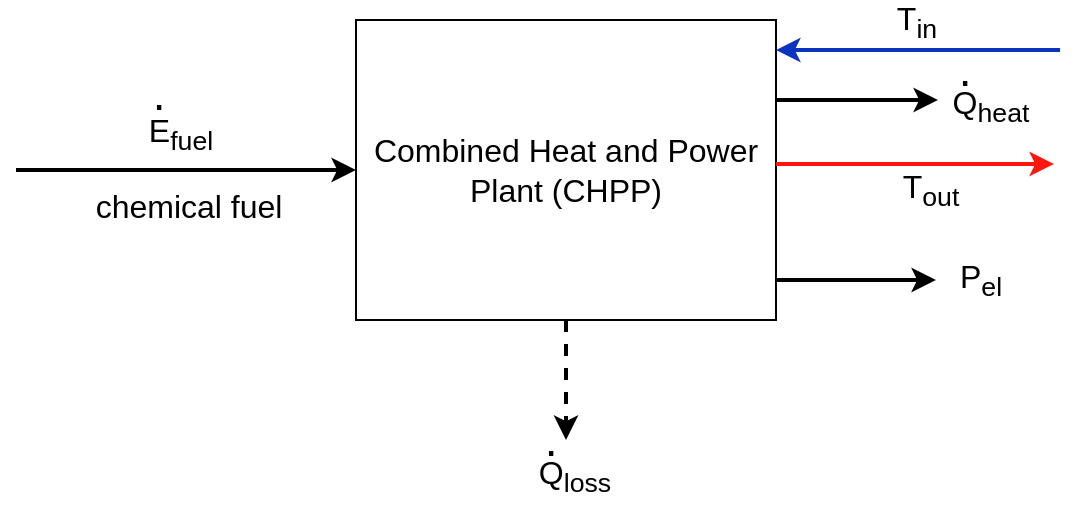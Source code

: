 <mxfile version="21.3.7" type="device">
  <diagram id="kJes-hOu5LFb9hqr-LKq" name="Seite-1">
    <mxGraphModel dx="819" dy="564" grid="0" gridSize="10" guides="1" tooltips="1" connect="1" arrows="1" fold="1" page="1" pageScale="1" pageWidth="827" pageHeight="1169" math="0" shadow="0">
      <root>
        <mxCell id="0" />
        <mxCell id="1" parent="0" />
        <mxCell id="wZrfAmfpHfwwoAlyTFxW-4" value="" style="endArrow=classic;html=1;rounded=0;fontSize=16;entryX=0;entryY=0.5;entryDx=0;entryDy=0;strokeWidth=2;" parent="1" target="wZrfAmfpHfwwoAlyTFxW-1" edge="1">
          <mxGeometry width="50" height="50" relative="1" as="geometry">
            <mxPoint x="150" y="185" as="sourcePoint" />
            <mxPoint x="260" y="200" as="targetPoint" />
          </mxGeometry>
        </mxCell>
        <mxCell id="wZrfAmfpHfwwoAlyTFxW-5" value="chemical fuel" style="text;html=1;align=center;verticalAlign=middle;resizable=0;points=[];autosize=1;strokeColor=none;fillColor=none;fontSize=16;" parent="1" vertex="1">
          <mxGeometry x="180" y="187" width="111" height="31" as="geometry" />
        </mxCell>
        <mxCell id="wZrfAmfpHfwwoAlyTFxW-6" value="&lt;font style=&quot;font-size: 16px;&quot;&gt;E&lt;sub style=&quot;&quot;&gt;fuel&lt;/sub&gt;&lt;/font&gt;" style="text;html=1;align=center;verticalAlign=middle;resizable=0;points=[];autosize=1;strokeColor=none;fillColor=none;fontSize=16;" parent="1" vertex="1">
          <mxGeometry x="202" y="147" width="60" height="40" as="geometry" />
        </mxCell>
        <mxCell id="wZrfAmfpHfwwoAlyTFxW-7" value="." style="text;html=1;align=center;verticalAlign=middle;resizable=0;points=[];autosize=1;strokeColor=none;fillColor=none;fontSize=23;" parent="1" vertex="1">
          <mxGeometry x="206" y="127" width="30" height="40" as="geometry" />
        </mxCell>
        <mxCell id="wZrfAmfpHfwwoAlyTFxW-8" value="" style="endArrow=classic;html=1;rounded=0;fontSize=16;strokeWidth=2;" parent="1" edge="1">
          <mxGeometry width="50" height="50" relative="1" as="geometry">
            <mxPoint x="530" y="150" as="sourcePoint" />
            <mxPoint x="611" y="150" as="targetPoint" />
          </mxGeometry>
        </mxCell>
        <mxCell id="wZrfAmfpHfwwoAlyTFxW-9" value="" style="endArrow=classic;html=1;rounded=0;fontSize=16;strokeWidth=2;" parent="1" edge="1">
          <mxGeometry width="50" height="50" relative="1" as="geometry">
            <mxPoint x="520" y="240" as="sourcePoint" />
            <mxPoint x="610" y="240" as="targetPoint" />
          </mxGeometry>
        </mxCell>
        <mxCell id="wZrfAmfpHfwwoAlyTFxW-10" value="" style="endArrow=classic;html=1;rounded=0;fontSize=16;strokeWidth=2;dashed=1;" parent="1" edge="1">
          <mxGeometry width="50" height="50" relative="1" as="geometry">
            <mxPoint x="425" y="260" as="sourcePoint" />
            <mxPoint x="425" y="320" as="targetPoint" />
          </mxGeometry>
        </mxCell>
        <mxCell id="wZrfAmfpHfwwoAlyTFxW-11" value="Q&lt;sub&gt;heat&lt;/sub&gt;" style="text;html=1;align=center;verticalAlign=middle;resizable=0;points=[];autosize=1;strokeColor=none;fillColor=none;fontSize=16;" parent="1" vertex="1">
          <mxGeometry x="607" y="133" width="60" height="40" as="geometry" />
        </mxCell>
        <mxCell id="wZrfAmfpHfwwoAlyTFxW-12" value="P&lt;sub&gt;el&lt;/sub&gt;" style="text;html=1;align=center;verticalAlign=middle;resizable=0;points=[];autosize=1;strokeColor=none;fillColor=none;fontSize=16;" parent="1" vertex="1">
          <mxGeometry x="612" y="220" width="40" height="40" as="geometry" />
        </mxCell>
        <mxCell id="wZrfAmfpHfwwoAlyTFxW-13" value="Q&lt;sub&gt;loss&lt;/sub&gt;" style="text;html=1;align=center;verticalAlign=middle;resizable=0;points=[];autosize=1;strokeColor=none;fillColor=none;fontSize=16;" parent="1" vertex="1">
          <mxGeometry x="399" y="318" width="60" height="40" as="geometry" />
        </mxCell>
        <mxCell id="wZrfAmfpHfwwoAlyTFxW-14" value="." style="text;html=1;align=center;verticalAlign=middle;resizable=0;points=[];autosize=1;strokeColor=none;fillColor=none;fontSize=23;" parent="1" vertex="1">
          <mxGeometry x="402" y="300" width="30" height="40" as="geometry" />
        </mxCell>
        <mxCell id="wZrfAmfpHfwwoAlyTFxW-15" value="." style="text;html=1;align=center;verticalAlign=middle;resizable=0;points=[];autosize=1;strokeColor=none;fillColor=none;fontSize=23;" parent="1" vertex="1">
          <mxGeometry x="609" y="115" width="30" height="40" as="geometry" />
        </mxCell>
        <mxCell id="wZrfAmfpHfwwoAlyTFxW-1" value="&lt;font style=&quot;font-size: 16px;&quot;&gt;Combined Heat and Power Plant (CHPP)&lt;/font&gt;" style="rounded=0;whiteSpace=wrap;html=1;" parent="1" vertex="1">
          <mxGeometry x="320" y="110" width="210" height="150" as="geometry" />
        </mxCell>
        <mxCell id="EBT3pCy4wmfeYGW9LCFY-1" value="" style="endArrow=classic;html=1;rounded=0;fontSize=19;entryX=-0.009;entryY=0.171;entryDx=0;entryDy=0;entryPerimeter=0;fillColor=#dae8fc;strokeColor=#0A34BF;strokeWidth=2;" parent="1" edge="1">
          <mxGeometry width="50" height="50" relative="1" as="geometry">
            <mxPoint x="672.03" y="125" as="sourcePoint" />
            <mxPoint x="530" y="125" as="targetPoint" />
          </mxGeometry>
        </mxCell>
        <mxCell id="EBT3pCy4wmfeYGW9LCFY-2" value="&lt;font style=&quot;font-size: 16px;&quot;&gt;T&lt;sub style=&quot;&quot;&gt;in&lt;/sub&gt;&lt;/font&gt;" style="edgeLabel;html=1;align=center;verticalAlign=middle;resizable=0;points=[];fontSize=16;" parent="EBT3pCy4wmfeYGW9LCFY-1" vertex="1" connectable="0">
          <mxGeometry x="-0.447" y="-1" relative="1" as="geometry">
            <mxPoint x="-33" y="-13" as="offset" />
          </mxGeometry>
        </mxCell>
        <mxCell id="EBT3pCy4wmfeYGW9LCFY-3" value="" style="endArrow=classic;html=1;rounded=0;fontSize=19;strokeColor=#FF170F;strokeWidth=2;" parent="1" edge="1">
          <mxGeometry width="50" height="50" relative="1" as="geometry">
            <mxPoint x="530" y="182" as="sourcePoint" />
            <mxPoint x="669" y="182" as="targetPoint" />
          </mxGeometry>
        </mxCell>
        <mxCell id="EBT3pCy4wmfeYGW9LCFY-4" value="&lt;font style=&quot;font-size: 16px;&quot;&gt;T&lt;sub style=&quot;&quot;&gt;out&lt;/sub&gt;&lt;/font&gt;" style="edgeLabel;html=1;align=center;verticalAlign=middle;resizable=0;points=[];fontSize=16;" parent="EBT3pCy4wmfeYGW9LCFY-3" vertex="1" connectable="0">
          <mxGeometry x="-0.447" y="-1" relative="1" as="geometry">
            <mxPoint x="38" y="12" as="offset" />
          </mxGeometry>
        </mxCell>
      </root>
    </mxGraphModel>
  </diagram>
</mxfile>
